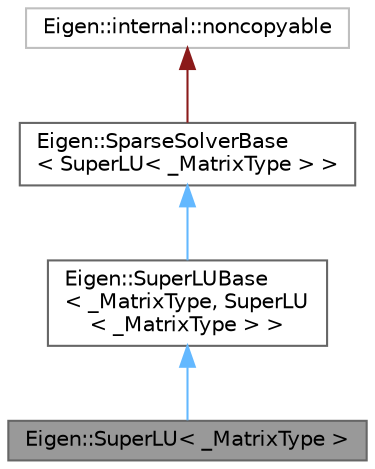 digraph "Eigen::SuperLU&lt; _MatrixType &gt;"
{
 // LATEX_PDF_SIZE
  bgcolor="transparent";
  edge [fontname=Helvetica,fontsize=10,labelfontname=Helvetica,labelfontsize=10];
  node [fontname=Helvetica,fontsize=10,shape=box,height=0.2,width=0.4];
  Node1 [id="Node000001",label="Eigen::SuperLU\< _MatrixType \>",height=0.2,width=0.4,color="gray40", fillcolor="grey60", style="filled", fontcolor="black",tooltip="A sparse direct LU factorization and solver based on the SuperLU library."];
  Node2 -> Node1 [id="edge4_Node000001_Node000002",dir="back",color="steelblue1",style="solid",tooltip=" "];
  Node2 [id="Node000002",label="Eigen::SuperLUBase\l\< _MatrixType, SuperLU\l\< _MatrixType \> \>",height=0.2,width=0.4,color="gray40", fillcolor="white", style="filled",URL="$classEigen_1_1SuperLUBase.html",tooltip=" "];
  Node3 -> Node2 [id="edge5_Node000002_Node000003",dir="back",color="steelblue1",style="solid",tooltip=" "];
  Node3 [id="Node000003",label="Eigen::SparseSolverBase\l\< SuperLU\< _MatrixType \> \>",height=0.2,width=0.4,color="gray40", fillcolor="white", style="filled",URL="$classEigen_1_1SparseSolverBase.html",tooltip=" "];
  Node4 -> Node3 [id="edge6_Node000003_Node000004",dir="back",color="firebrick4",style="solid",tooltip=" "];
  Node4 [id="Node000004",label="Eigen::internal::noncopyable",height=0.2,width=0.4,color="grey75", fillcolor="white", style="filled",URL="$classEigen_1_1internal_1_1noncopyable.html",tooltip=" "];
}
